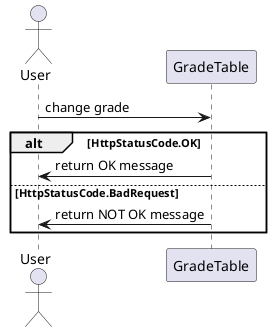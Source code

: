 @startuml changeGrade

actor User

User -> GradeTable : change grade

alt HttpStatusCode.OK
    GradeTable -> User : return OK message
else HttpStatusCode.BadRequest
    GradeTable -> User : return NOT OK message
end

@enduml